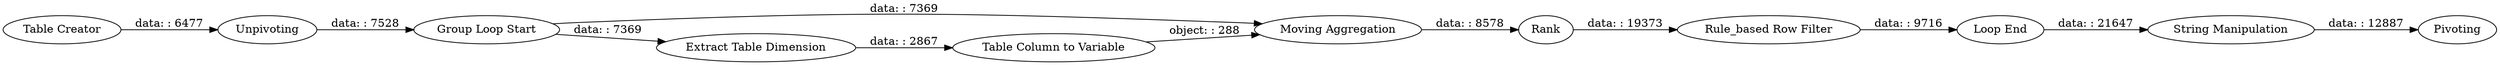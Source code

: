 digraph {
	"7526312196091763755_5" [label="Table Creator"]
	"7526312196091763755_7" [label="Moving Aggregation"]
	"7526312196091763755_14" [label=Rank]
	"7526312196091763755_15" [label="Table Column to Variable"]
	"7526312196091763755_23" [label="String Manipulation"]
	"7526312196091763755_18" [label="Loop End"]
	"7526312196091763755_6" [label=Unpivoting]
	"7526312196091763755_19" [label=Pivoting]
	"7526312196091763755_17" [label="Rule_based Row Filter"]
	"7526312196091763755_10" [label="Extract Table Dimension"]
	"7526312196091763755_16" [label="Group Loop Start"]
	"7526312196091763755_17" -> "7526312196091763755_18" [label="data: : 9716"]
	"7526312196091763755_18" -> "7526312196091763755_23" [label="data: : 21647"]
	"7526312196091763755_6" -> "7526312196091763755_16" [label="data: : 7528"]
	"7526312196091763755_16" -> "7526312196091763755_10" [label="data: : 7369"]
	"7526312196091763755_14" -> "7526312196091763755_17" [label="data: : 19373"]
	"7526312196091763755_16" -> "7526312196091763755_7" [label="data: : 7369"]
	"7526312196091763755_7" -> "7526312196091763755_14" [label="data: : 8578"]
	"7526312196091763755_5" -> "7526312196091763755_6" [label="data: : 6477"]
	"7526312196091763755_15" -> "7526312196091763755_7" [label="object: : 288"]
	"7526312196091763755_23" -> "7526312196091763755_19" [label="data: : 12887"]
	"7526312196091763755_10" -> "7526312196091763755_15" [label="data: : 2867"]
	rankdir=LR
}
